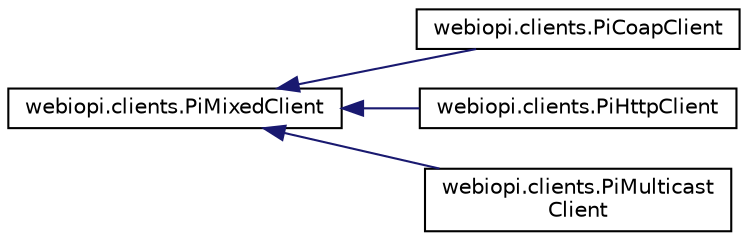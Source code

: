 digraph "Graphical Class Hierarchy"
{
  edge [fontname="Helvetica",fontsize="10",labelfontname="Helvetica",labelfontsize="10"];
  node [fontname="Helvetica",fontsize="10",shape=record];
  rankdir="LR";
  Node1 [label="webiopi.clients.PiMixedClient",height=0.2,width=0.4,color="black", fillcolor="white", style="filled",URL="$classwebiopi_1_1clients_1_1PiMixedClient.html"];
  Node1 -> Node2 [dir="back",color="midnightblue",fontsize="10",style="solid",fontname="Helvetica"];
  Node2 [label="webiopi.clients.PiCoapClient",height=0.2,width=0.4,color="black", fillcolor="white", style="filled",URL="$classwebiopi_1_1clients_1_1PiCoapClient.html"];
  Node1 -> Node3 [dir="back",color="midnightblue",fontsize="10",style="solid",fontname="Helvetica"];
  Node3 [label="webiopi.clients.PiHttpClient",height=0.2,width=0.4,color="black", fillcolor="white", style="filled",URL="$classwebiopi_1_1clients_1_1PiHttpClient.html"];
  Node1 -> Node4 [dir="back",color="midnightblue",fontsize="10",style="solid",fontname="Helvetica"];
  Node4 [label="webiopi.clients.PiMulticast\lClient",height=0.2,width=0.4,color="black", fillcolor="white", style="filled",URL="$classwebiopi_1_1clients_1_1PiMulticastClient.html"];
}
